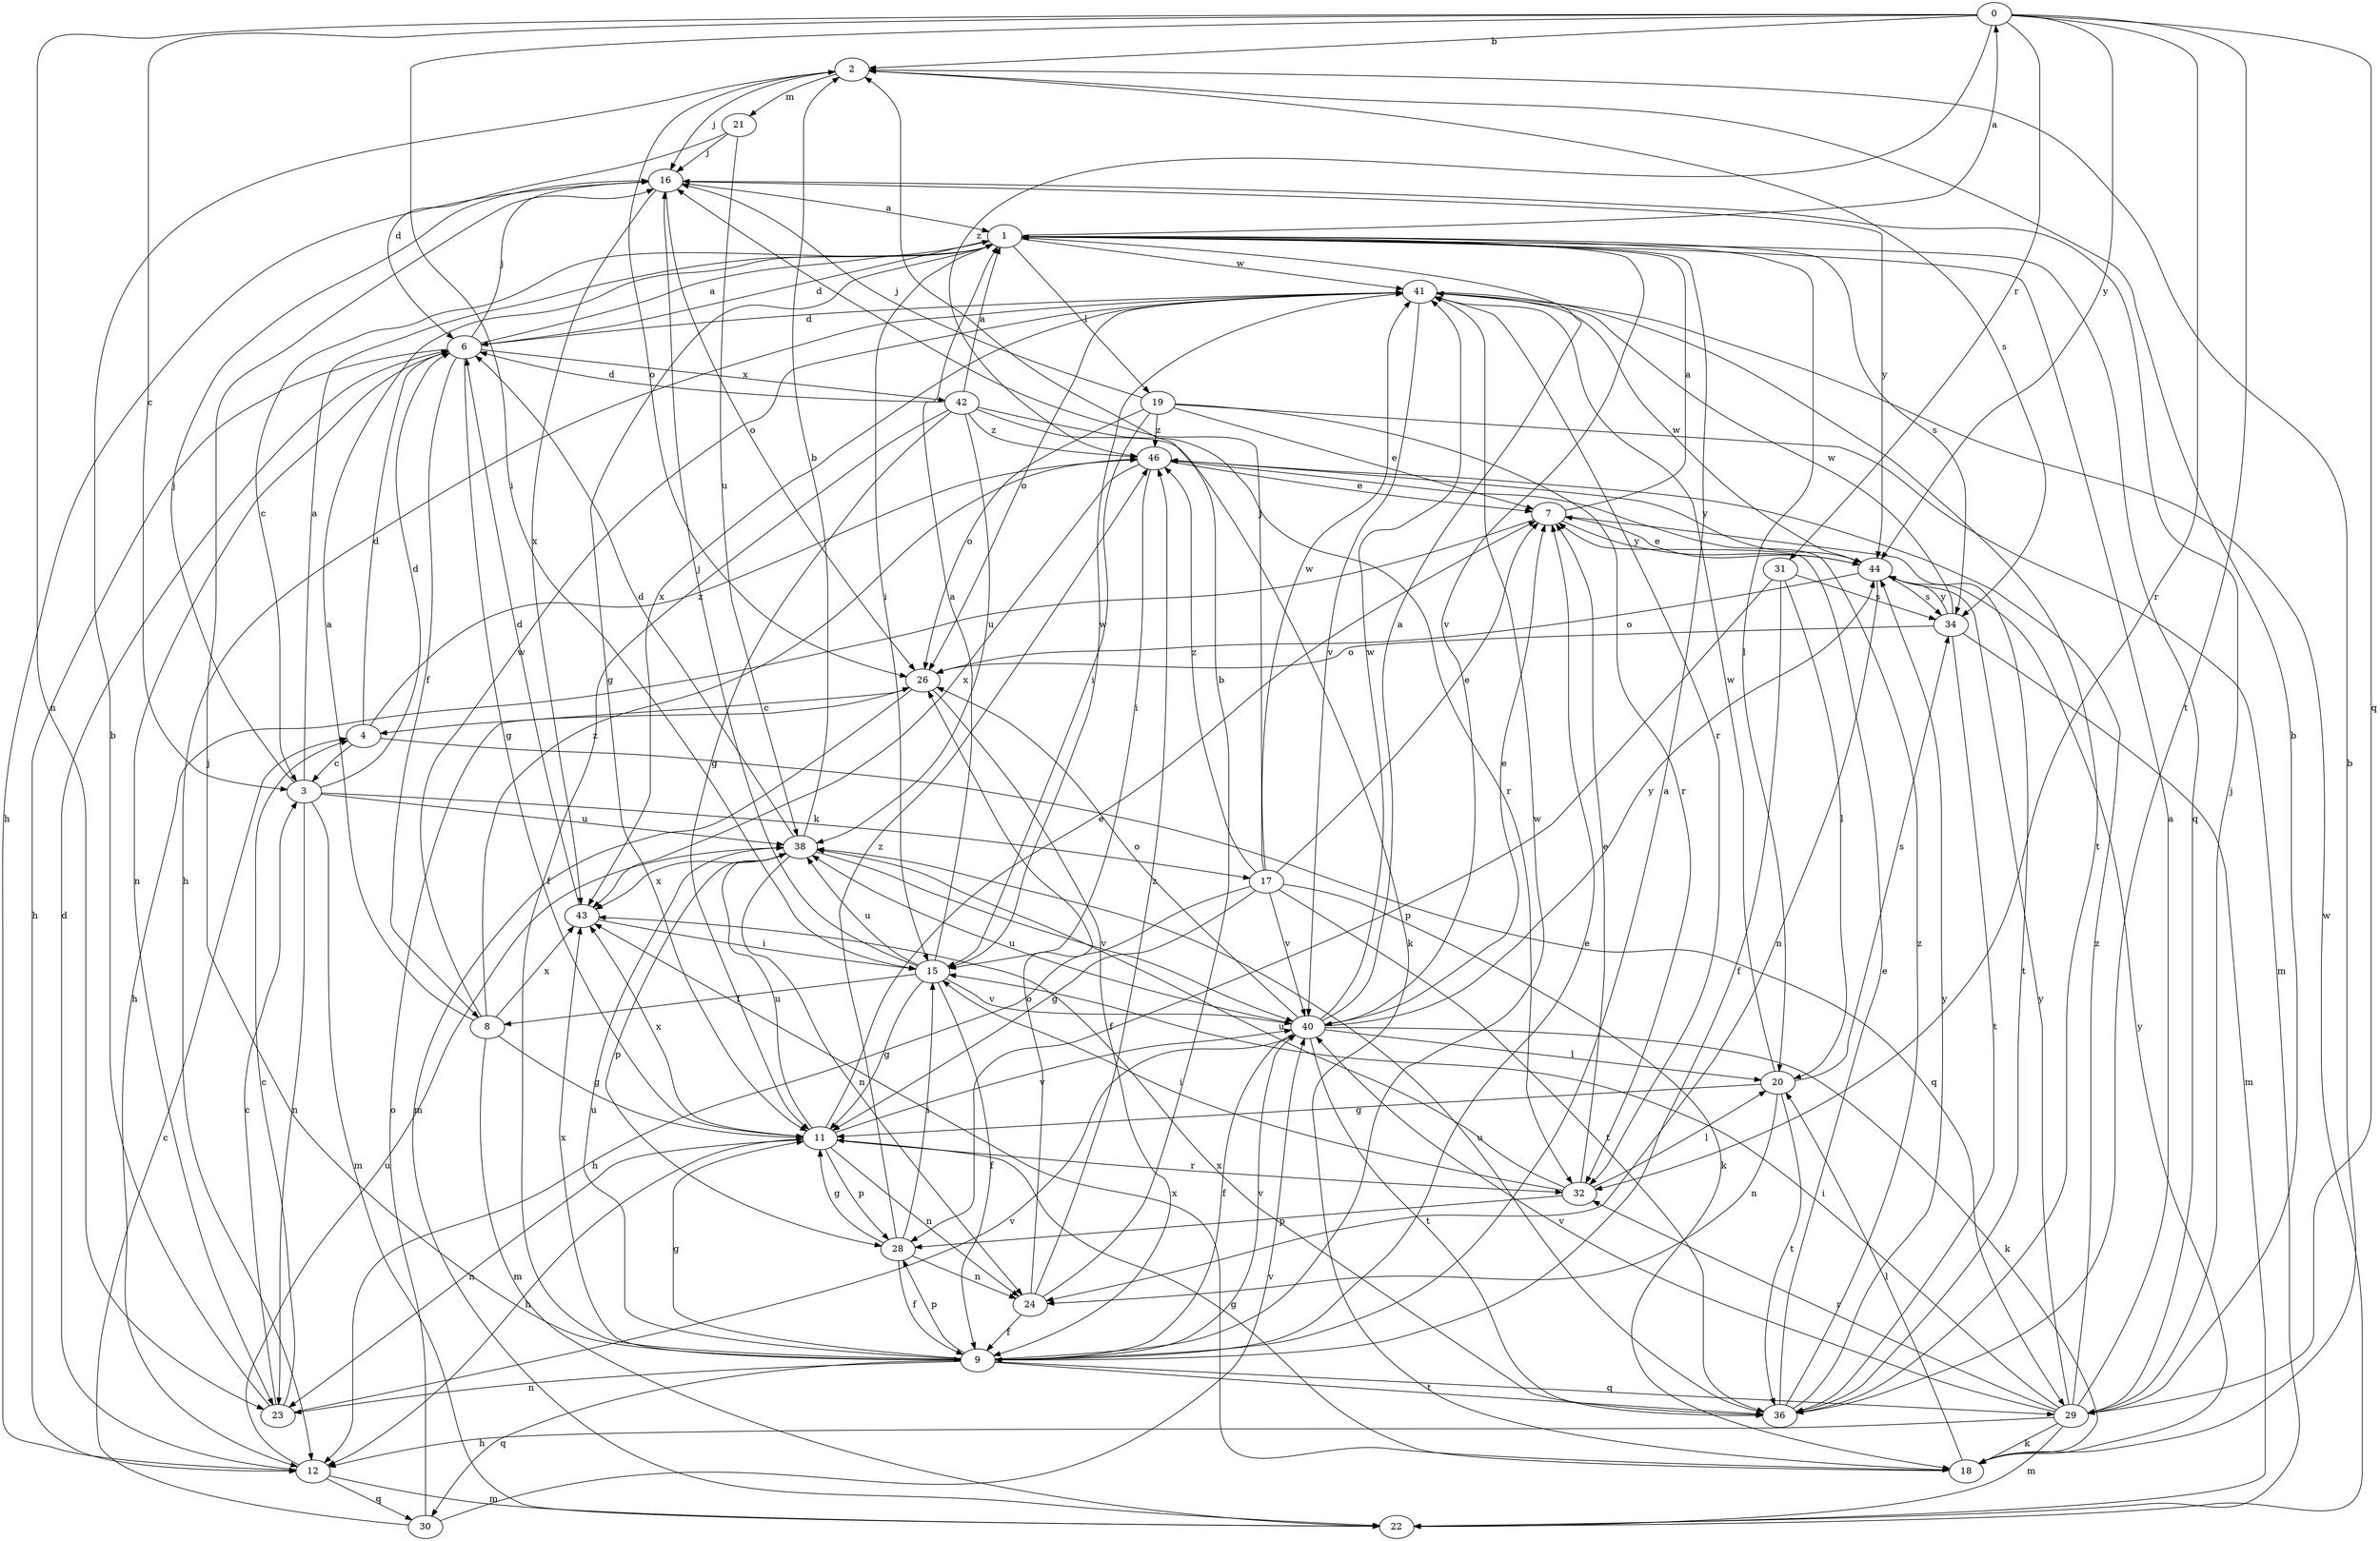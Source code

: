 strict digraph  {
0;
1;
2;
3;
4;
6;
7;
8;
9;
11;
12;
15;
16;
17;
18;
19;
20;
21;
22;
23;
24;
26;
28;
29;
30;
31;
32;
34;
36;
38;
40;
41;
42;
43;
44;
46;
0 -> 2  [label=b];
0 -> 3  [label=c];
0 -> 15  [label=i];
0 -> 23  [label=n];
0 -> 29  [label=q];
0 -> 31  [label=r];
0 -> 32  [label=r];
0 -> 36  [label=t];
0 -> 44  [label=y];
0 -> 46  [label=z];
1 -> 0  [label=a];
1 -> 3  [label=c];
1 -> 6  [label=d];
1 -> 11  [label=g];
1 -> 15  [label=i];
1 -> 19  [label=l];
1 -> 20  [label=l];
1 -> 29  [label=q];
1 -> 34  [label=s];
1 -> 40  [label=v];
1 -> 41  [label=w];
2 -> 16  [label=j];
2 -> 21  [label=m];
2 -> 26  [label=o];
2 -> 34  [label=s];
3 -> 1  [label=a];
3 -> 6  [label=d];
3 -> 16  [label=j];
3 -> 17  [label=k];
3 -> 22  [label=m];
3 -> 23  [label=n];
3 -> 38  [label=u];
4 -> 3  [label=c];
4 -> 6  [label=d];
4 -> 29  [label=q];
4 -> 46  [label=z];
6 -> 1  [label=a];
6 -> 8  [label=f];
6 -> 11  [label=g];
6 -> 12  [label=h];
6 -> 16  [label=j];
6 -> 23  [label=n];
6 -> 42  [label=x];
7 -> 1  [label=a];
7 -> 12  [label=h];
7 -> 36  [label=t];
7 -> 44  [label=y];
8 -> 1  [label=a];
8 -> 11  [label=g];
8 -> 22  [label=m];
8 -> 41  [label=w];
8 -> 43  [label=x];
8 -> 46  [label=z];
9 -> 1  [label=a];
9 -> 7  [label=e];
9 -> 11  [label=g];
9 -> 16  [label=j];
9 -> 23  [label=n];
9 -> 28  [label=p];
9 -> 29  [label=q];
9 -> 30  [label=q];
9 -> 36  [label=t];
9 -> 38  [label=u];
9 -> 40  [label=v];
9 -> 41  [label=w];
9 -> 43  [label=x];
11 -> 7  [label=e];
11 -> 12  [label=h];
11 -> 23  [label=n];
11 -> 24  [label=n];
11 -> 28  [label=p];
11 -> 32  [label=r];
11 -> 38  [label=u];
11 -> 40  [label=v];
11 -> 43  [label=x];
12 -> 6  [label=d];
12 -> 22  [label=m];
12 -> 30  [label=q];
12 -> 38  [label=u];
15 -> 1  [label=a];
15 -> 8  [label=f];
15 -> 9  [label=f];
15 -> 11  [label=g];
15 -> 16  [label=j];
15 -> 38  [label=u];
15 -> 40  [label=v];
15 -> 41  [label=w];
16 -> 1  [label=a];
16 -> 12  [label=h];
16 -> 26  [label=o];
16 -> 43  [label=x];
16 -> 44  [label=y];
17 -> 7  [label=e];
17 -> 11  [label=g];
17 -> 12  [label=h];
17 -> 16  [label=j];
17 -> 18  [label=k];
17 -> 36  [label=t];
17 -> 40  [label=v];
17 -> 41  [label=w];
17 -> 46  [label=z];
18 -> 2  [label=b];
18 -> 11  [label=g];
18 -> 20  [label=l];
18 -> 43  [label=x];
18 -> 44  [label=y];
19 -> 7  [label=e];
19 -> 15  [label=i];
19 -> 16  [label=j];
19 -> 22  [label=m];
19 -> 26  [label=o];
19 -> 32  [label=r];
19 -> 46  [label=z];
20 -> 11  [label=g];
20 -> 24  [label=n];
20 -> 34  [label=s];
20 -> 36  [label=t];
20 -> 41  [label=w];
21 -> 6  [label=d];
21 -> 16  [label=j];
21 -> 38  [label=u];
22 -> 41  [label=w];
23 -> 2  [label=b];
23 -> 3  [label=c];
23 -> 4  [label=c];
23 -> 40  [label=v];
24 -> 2  [label=b];
24 -> 9  [label=f];
24 -> 26  [label=o];
24 -> 46  [label=z];
26 -> 4  [label=c];
26 -> 9  [label=f];
26 -> 22  [label=m];
28 -> 9  [label=f];
28 -> 11  [label=g];
28 -> 15  [label=i];
28 -> 24  [label=n];
28 -> 46  [label=z];
29 -> 1  [label=a];
29 -> 2  [label=b];
29 -> 12  [label=h];
29 -> 15  [label=i];
29 -> 16  [label=j];
29 -> 18  [label=k];
29 -> 22  [label=m];
29 -> 32  [label=r];
29 -> 40  [label=v];
29 -> 44  [label=y];
29 -> 46  [label=z];
30 -> 4  [label=c];
30 -> 26  [label=o];
30 -> 40  [label=v];
31 -> 9  [label=f];
31 -> 20  [label=l];
31 -> 28  [label=p];
31 -> 34  [label=s];
32 -> 7  [label=e];
32 -> 15  [label=i];
32 -> 20  [label=l];
32 -> 28  [label=p];
32 -> 38  [label=u];
34 -> 22  [label=m];
34 -> 26  [label=o];
34 -> 36  [label=t];
34 -> 41  [label=w];
34 -> 44  [label=y];
36 -> 7  [label=e];
36 -> 38  [label=u];
36 -> 43  [label=x];
36 -> 44  [label=y];
36 -> 46  [label=z];
38 -> 2  [label=b];
38 -> 6  [label=d];
38 -> 24  [label=n];
38 -> 28  [label=p];
38 -> 40  [label=v];
38 -> 43  [label=x];
40 -> 1  [label=a];
40 -> 7  [label=e];
40 -> 9  [label=f];
40 -> 18  [label=k];
40 -> 20  [label=l];
40 -> 26  [label=o];
40 -> 36  [label=t];
40 -> 38  [label=u];
40 -> 41  [label=w];
40 -> 44  [label=y];
41 -> 6  [label=d];
41 -> 12  [label=h];
41 -> 26  [label=o];
41 -> 32  [label=r];
41 -> 36  [label=t];
41 -> 40  [label=v];
41 -> 43  [label=x];
42 -> 1  [label=a];
42 -> 6  [label=d];
42 -> 9  [label=f];
42 -> 11  [label=g];
42 -> 18  [label=k];
42 -> 32  [label=r];
42 -> 38  [label=u];
42 -> 46  [label=z];
43 -> 6  [label=d];
43 -> 15  [label=i];
44 -> 7  [label=e];
44 -> 24  [label=n];
44 -> 26  [label=o];
44 -> 34  [label=s];
44 -> 41  [label=w];
46 -> 7  [label=e];
46 -> 15  [label=i];
46 -> 43  [label=x];
46 -> 44  [label=y];
}
